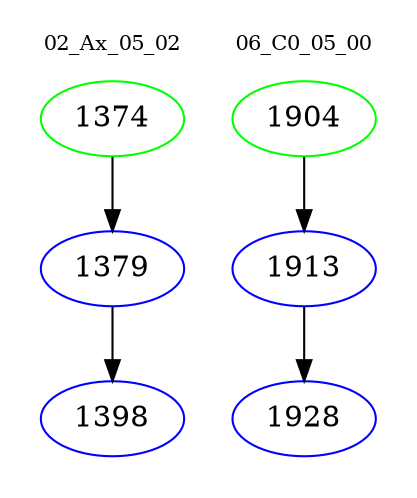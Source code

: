 digraph{
subgraph cluster_0 {
color = white
label = "02_Ax_05_02";
fontsize=10;
T0_1374 [label="1374", color="green"]
T0_1374 -> T0_1379 [color="black"]
T0_1379 [label="1379", color="blue"]
T0_1379 -> T0_1398 [color="black"]
T0_1398 [label="1398", color="blue"]
}
subgraph cluster_1 {
color = white
label = "06_C0_05_00";
fontsize=10;
T1_1904 [label="1904", color="green"]
T1_1904 -> T1_1913 [color="black"]
T1_1913 [label="1913", color="blue"]
T1_1913 -> T1_1928 [color="black"]
T1_1928 [label="1928", color="blue"]
}
}
